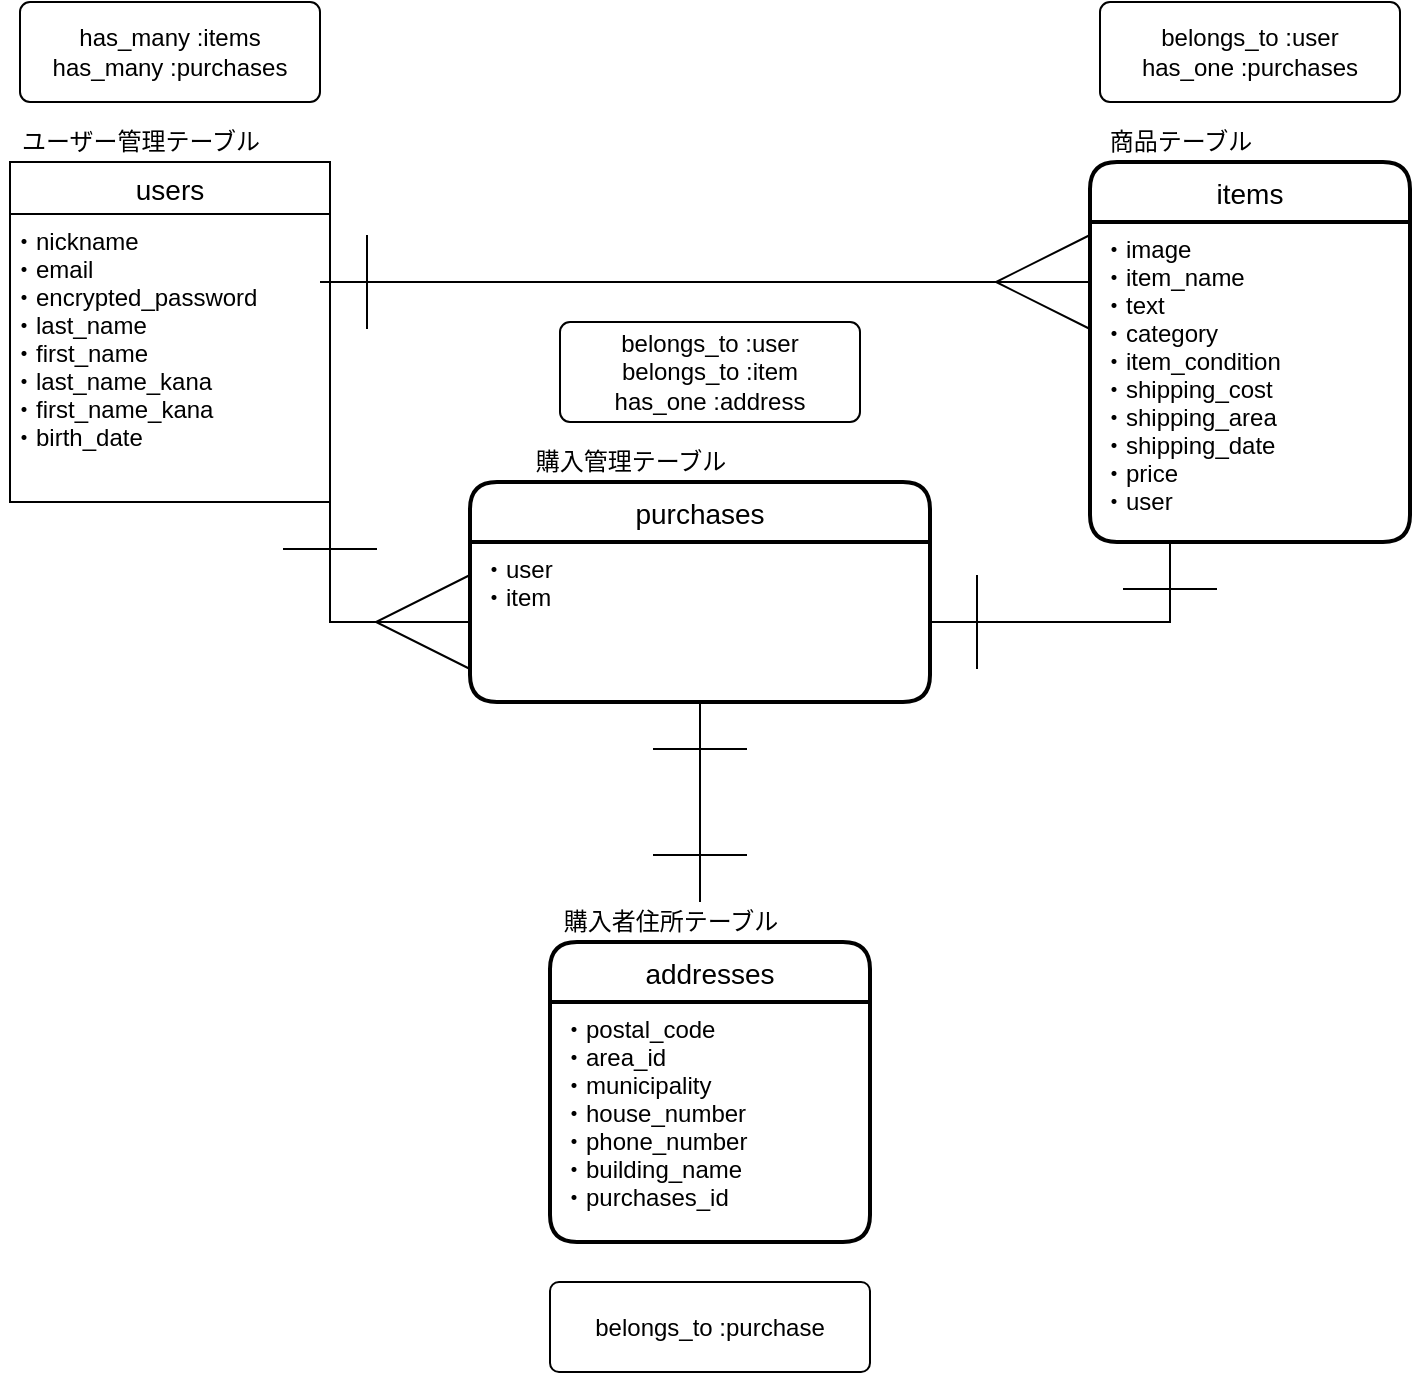 <mxfile>
    <diagram id="-0O4Z2k9iuTABVjFa0_p" name="ページ1">
        <mxGraphModel dx="726" dy="1644" grid="1" gridSize="10" guides="1" tooltips="1" connect="1" arrows="1" fold="1" page="1" pageScale="1" pageWidth="827" pageHeight="1169" math="0" shadow="0">
            <root>
                <mxCell id="0"/>
                <mxCell id="1" parent="0"/>
                <mxCell id="22" value="addresses" style="swimlane;childLayout=stackLayout;horizontal=1;startSize=30;horizontalStack=0;rounded=1;fontSize=14;fontStyle=0;strokeWidth=2;resizeParent=0;resizeLast=1;shadow=0;dashed=0;align=center;" parent="1" vertex="1">
                    <mxGeometry x="350" y="430" width="160" height="150" as="geometry"/>
                </mxCell>
                <mxCell id="23" value="・postal_code &#10;・area_id &#10;・municipality &#10;・house_number &#10;・phone_number&#10;・building_name&#10;・purchases_id&#10;&#10;" style="align=left;strokeColor=none;fillColor=none;spacingLeft=4;fontSize=12;verticalAlign=top;resizable=0;rotatable=0;part=1;" parent="22" vertex="1">
                    <mxGeometry y="30" width="160" height="120" as="geometry"/>
                </mxCell>
                <mxCell id="27" value="items" style="swimlane;childLayout=stackLayout;horizontal=1;startSize=30;horizontalStack=0;rounded=1;fontSize=14;fontStyle=0;strokeWidth=2;resizeParent=0;resizeLast=1;shadow=0;dashed=0;align=center;" parent="1" vertex="1">
                    <mxGeometry x="620" y="40" width="160" height="190" as="geometry"/>
                </mxCell>
                <mxCell id="28" value="・image&#10;・item_name&#10;・text&#10;・category&#10;・item_condition&#10;・shipping_cost&#10;・shipping_area&#10;・shipping_date&#10;・price&#10;・user" style="align=left;strokeColor=none;fillColor=none;spacingLeft=4;fontSize=12;verticalAlign=top;resizable=0;rotatable=0;part=1;" parent="27" vertex="1">
                    <mxGeometry y="30" width="160" height="160" as="geometry"/>
                </mxCell>
                <mxCell id="31" value="has_many :items&lt;br&gt;has_many :purchases" style="rounded=1;arcSize=10;whiteSpace=wrap;html=1;align=center;" parent="1" vertex="1">
                    <mxGeometry x="85" y="-40" width="150" height="50" as="geometry"/>
                </mxCell>
                <mxCell id="32" value="belongs_to :user&lt;br&gt;has_one :purchases" style="rounded=1;arcSize=10;whiteSpace=wrap;html=1;align=center;" parent="1" vertex="1">
                    <mxGeometry x="625" y="-40" width="150" height="50" as="geometry"/>
                </mxCell>
                <mxCell id="33" value="belongs_to :purchase" style="rounded=1;arcSize=10;whiteSpace=wrap;html=1;align=center;" parent="1" vertex="1">
                    <mxGeometry x="350" y="600" width="160" height="45" as="geometry"/>
                </mxCell>
                <mxCell id="117" style="edgeStyle=orthogonalEdgeStyle;rounded=0;jumpSize=19;orthogonalLoop=1;jettySize=auto;html=1;exitX=1;exitY=1;exitDx=0;exitDy=0;entryX=0;entryY=0.5;entryDx=0;entryDy=0;startArrow=ERone;startFill=0;startSize=45;endArrow=ERmany;endFill=0;endSize=45;targetPerimeterSpacing=0;" parent="1" source="98" target="112" edge="1">
                    <mxGeometry relative="1" as="geometry">
                        <Array as="points">
                            <mxPoint x="240" y="270"/>
                        </Array>
                    </mxGeometry>
                </mxCell>
                <mxCell id="98" value="users" style="swimlane;fontStyle=0;childLayout=stackLayout;horizontal=1;startSize=26;horizontalStack=0;resizeParent=1;resizeParentMax=0;resizeLast=0;collapsible=1;marginBottom=0;align=center;fontSize=14;" parent="1" vertex="1">
                    <mxGeometry x="80" y="40" width="160" height="170" as="geometry"/>
                </mxCell>
                <mxCell id="107" value="ユーザー管理テーブル" style="text;html=1;align=center;verticalAlign=middle;resizable=0;points=[];autosize=1;" parent="1" vertex="1">
                    <mxGeometry x="80" y="20" width="130" height="20" as="geometry"/>
                </mxCell>
                <mxCell id="108" value="商品テーブル" style="text;html=1;align=center;verticalAlign=middle;resizable=0;points=[];autosize=1;" parent="1" vertex="1">
                    <mxGeometry x="620" y="20" width="90" height="20" as="geometry"/>
                </mxCell>
                <mxCell id="109" value="購入者住所テーブル" style="text;html=1;align=center;verticalAlign=middle;resizable=0;points=[];autosize=1;" parent="1" vertex="1">
                    <mxGeometry x="350" y="410" width="120" height="20" as="geometry"/>
                </mxCell>
                <mxCell id="110" style="edgeStyle=orthogonalEdgeStyle;rounded=0;jumpSize=19;orthogonalLoop=1;jettySize=auto;html=1;startArrow=ERone;startFill=0;startSize=45;endArrow=ERmany;endFill=0;endSize=45;targetPerimeterSpacing=0;" parent="1" source="101" edge="1">
                    <mxGeometry relative="1" as="geometry">
                        <mxPoint x="620" y="100" as="targetPoint"/>
                        <Array as="points">
                            <mxPoint x="620" y="100"/>
                        </Array>
                    </mxGeometry>
                </mxCell>
                <mxCell id="111" value="purchases" style="swimlane;childLayout=stackLayout;horizontal=1;startSize=30;horizontalStack=0;rounded=1;fontSize=14;fontStyle=0;strokeWidth=2;resizeParent=0;resizeLast=1;shadow=0;dashed=0;align=center;" parent="1" vertex="1">
                    <mxGeometry x="310" y="200" width="230" height="110" as="geometry"/>
                </mxCell>
                <mxCell id="112" value="・user&#10;・item" style="align=left;strokeColor=none;fillColor=none;spacingLeft=4;fontSize=12;verticalAlign=top;resizable=0;rotatable=0;part=1;" parent="111" vertex="1">
                    <mxGeometry y="30" width="230" height="80" as="geometry"/>
                </mxCell>
                <mxCell id="114" value="購入管理テーブル" style="text;html=1;align=center;verticalAlign=middle;resizable=0;points=[];autosize=1;" parent="1" vertex="1">
                    <mxGeometry x="335" y="180" width="110" height="20" as="geometry"/>
                </mxCell>
                <mxCell id="116" style="edgeStyle=orthogonalEdgeStyle;rounded=0;jumpSize=19;orthogonalLoop=1;jettySize=auto;html=1;entryX=0.625;entryY=0;entryDx=0;entryDy=0;entryPerimeter=0;startArrow=ERone;startFill=0;startSize=45;endArrow=ERone;endFill=0;endSize=45;targetPerimeterSpacing=0;" parent="1" source="112" target="109" edge="1">
                    <mxGeometry relative="1" as="geometry"/>
                </mxCell>
                <mxCell id="101" value="・nickname&#10;・email&#10;・encrypted_password&#10;・last_name&#10;・first_name&#10;・last_name_kana&#10;・first_name_kana&#10;・birth_date" style="text;strokeColor=none;fillColor=none;spacingLeft=4;spacingRight=4;overflow=hidden;rotatable=0;points=[[0,0.5],[1,0.5]];portConstraint=eastwest;fontSize=12;" parent="1" vertex="1">
                    <mxGeometry x="75" y="66" width="160" height="144" as="geometry"/>
                </mxCell>
                <mxCell id="118" style="edgeStyle=orthogonalEdgeStyle;rounded=0;jumpSize=19;orthogonalLoop=1;jettySize=auto;html=1;exitX=0.25;exitY=1;exitDx=0;exitDy=0;entryX=1;entryY=0.5;entryDx=0;entryDy=0;startArrow=ERone;startFill=0;startSize=45;endArrow=ERone;endFill=0;endSize=45;targetPerimeterSpacing=0;" parent="1" source="28" target="112" edge="1">
                    <mxGeometry relative="1" as="geometry">
                        <Array as="points">
                            <mxPoint x="660" y="270"/>
                        </Array>
                    </mxGeometry>
                </mxCell>
                <mxCell id="119" value="belongs_to :user&lt;br&gt;belongs_to :item&lt;br&gt;has_one :address" style="rounded=1;arcSize=10;whiteSpace=wrap;html=1;align=center;" parent="1" vertex="1">
                    <mxGeometry x="355" y="120" width="150" height="50" as="geometry"/>
                </mxCell>
            </root>
        </mxGraphModel>
    </diagram>
</mxfile>